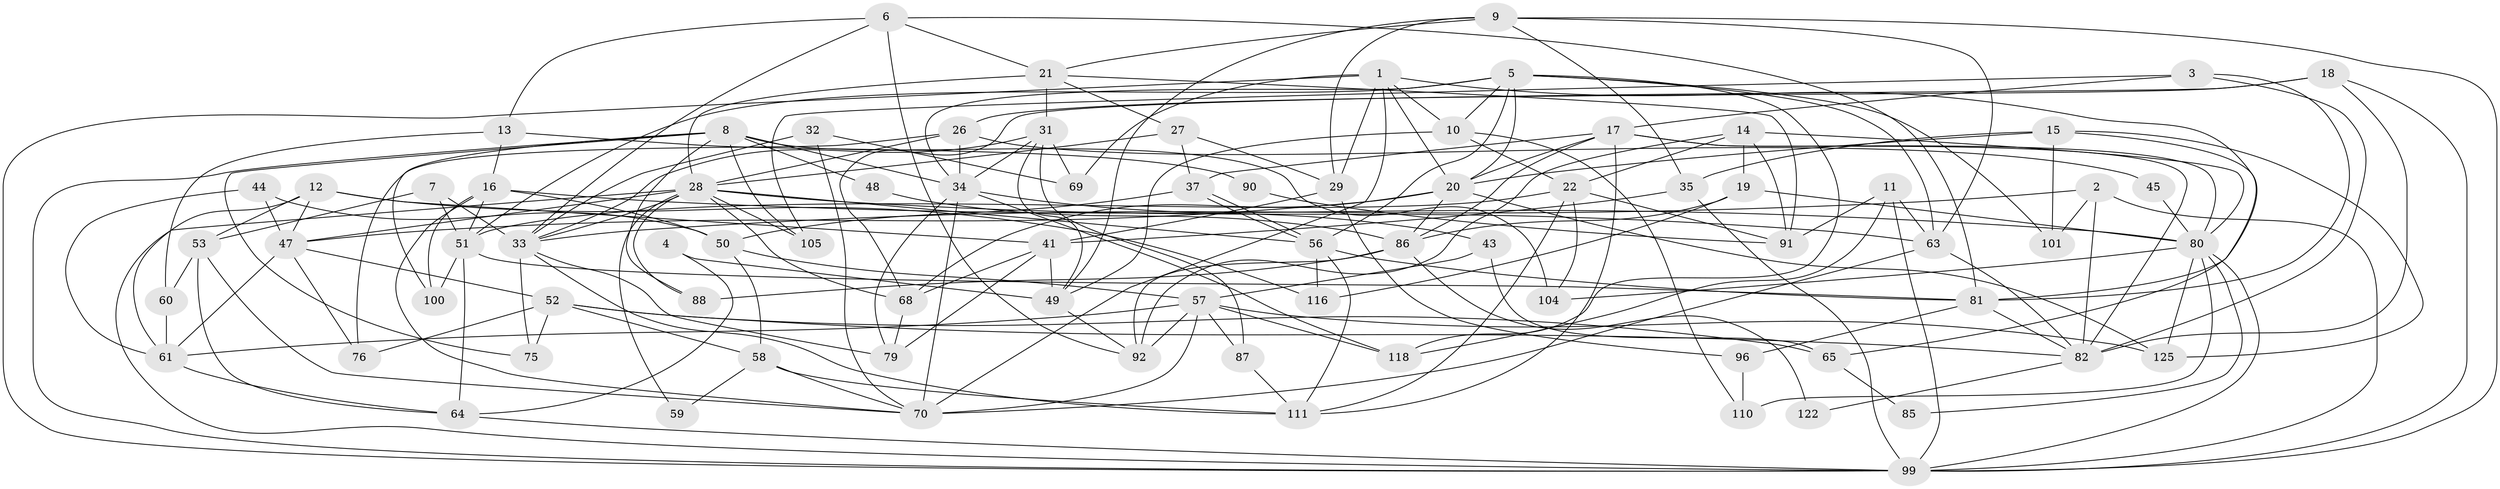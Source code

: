 // original degree distribution, {5: 0.20634920634920634, 4: 0.2222222222222222, 3: 0.30158730158730157, 2: 0.1349206349206349, 6: 0.07936507936507936, 8: 0.023809523809523808, 7: 0.023809523809523808, 9: 0.007936507936507936}
// Generated by graph-tools (version 1.1) at 2025/41/03/06/25 10:41:57]
// undirected, 80 vertices, 200 edges
graph export_dot {
graph [start="1"]
  node [color=gray90,style=filled];
  1 [super="+39"];
  2 [super="+30"];
  3 [super="+38"];
  4;
  5 [super="+36"];
  6 [super="+74"];
  7 [super="+121"];
  8 [super="+24"];
  9 [super="+112"];
  10;
  11 [super="+67"];
  12 [super="+73"];
  13 [super="+62"];
  14 [super="+126"];
  15;
  16 [super="+94"];
  17 [super="+54"];
  18 [super="+23"];
  19 [super="+71"];
  20 [super="+25"];
  21 [super="+108"];
  22 [super="+98"];
  26;
  27 [super="+55"];
  28 [super="+124"];
  29 [super="+103"];
  31 [super="+42"];
  32 [super="+40"];
  33 [super="+89"];
  34 [super="+83"];
  35 [super="+107"];
  37 [super="+93"];
  41 [super="+115"];
  43 [super="+46"];
  44;
  45;
  47 [super="+120"];
  48;
  49 [super="+114"];
  50 [super="+77"];
  51 [super="+117"];
  52 [super="+95"];
  53;
  56 [super="+109"];
  57 [super="+66"];
  58 [super="+119"];
  59;
  60;
  61 [super="+97"];
  63 [super="+78"];
  64 [super="+72"];
  65;
  68 [super="+123"];
  69;
  70;
  75;
  76;
  79;
  80 [super="+102"];
  81 [super="+84"];
  82;
  85;
  86;
  87;
  88;
  90;
  91;
  92 [super="+106"];
  96;
  99 [super="+113"];
  100;
  101;
  104;
  105;
  110;
  111;
  116;
  118;
  122;
  125;
  1 -- 69;
  1 -- 81;
  1 -- 10;
  1 -- 70;
  1 -- 20;
  1 -- 29;
  1 -- 99;
  2 -- 82;
  2 -- 99;
  2 -- 101;
  2 -- 33;
  3 -- 81;
  3 -- 17;
  3 -- 105;
  3 -- 82;
  4 -- 49;
  4 -- 64;
  5 -- 10;
  5 -- 56;
  5 -- 101;
  5 -- 118;
  5 -- 63;
  5 -- 34;
  5 -- 51;
  5 -- 20;
  6 -- 33;
  6 -- 81;
  6 -- 13;
  6 -- 92;
  6 -- 21;
  7 -- 33;
  7 -- 53;
  7 -- 51;
  8 -- 34;
  8 -- 48;
  8 -- 75;
  8 -- 100;
  8 -- 99;
  8 -- 105;
  8 -- 88;
  8 -- 104;
  9 -- 29;
  9 -- 63;
  9 -- 35;
  9 -- 21;
  9 -- 99;
  9 -- 49;
  10 -- 110;
  10 -- 22;
  10 -- 49;
  11 -- 118;
  11 -- 63;
  11 -- 99;
  11 -- 91;
  12 -- 61 [weight=2];
  12 -- 116;
  12 -- 53;
  12 -- 47;
  12 -- 41;
  13 -- 16;
  13 -- 90;
  13 -- 60;
  14 -- 80;
  14 -- 19;
  14 -- 91;
  14 -- 92;
  14 -- 22;
  15 -- 101;
  15 -- 65;
  15 -- 125;
  15 -- 35;
  15 -- 20;
  16 -- 70;
  16 -- 100;
  16 -- 80;
  16 -- 50;
  16 -- 51;
  17 -- 82;
  17 -- 86;
  17 -- 80;
  17 -- 111;
  17 -- 20;
  17 -- 37;
  18 -- 26;
  18 -- 99;
  18 -- 68;
  18 -- 82;
  19 -- 80;
  19 -- 116;
  19 -- 86;
  20 -- 125;
  20 -- 86;
  20 -- 68;
  20 -- 47;
  21 -- 28;
  21 -- 91;
  21 -- 31 [weight=2];
  21 -- 27;
  22 -- 91;
  22 -- 51;
  22 -- 104;
  22 -- 111;
  26 -- 76;
  26 -- 28;
  26 -- 45;
  26 -- 34;
  27 -- 28;
  27 -- 37;
  27 -- 29;
  28 -- 88;
  28 -- 47;
  28 -- 33;
  28 -- 99;
  28 -- 68;
  28 -- 59;
  28 -- 105;
  28 -- 56;
  28 -- 63;
  29 -- 96;
  29 -- 41;
  31 -- 34;
  31 -- 69;
  31 -- 87;
  31 -- 33;
  31 -- 49;
  32 -- 69;
  32 -- 70;
  32 -- 33;
  33 -- 75;
  33 -- 111;
  33 -- 79;
  34 -- 79;
  34 -- 70;
  34 -- 118;
  34 -- 43;
  35 -- 99;
  35 -- 41;
  37 -- 56;
  37 -- 56;
  37 -- 50;
  41 -- 68;
  41 -- 79;
  41 -- 49;
  43 -- 57;
  43 -- 65;
  44 -- 50;
  44 -- 47;
  44 -- 61;
  45 -- 80;
  47 -- 61;
  47 -- 76;
  47 -- 52;
  48 -- 86;
  49 -- 92;
  50 -- 57;
  50 -- 58 [weight=2];
  51 -- 100;
  51 -- 64;
  51 -- 81;
  52 -- 82;
  52 -- 75;
  52 -- 65;
  52 -- 58;
  52 -- 76;
  53 -- 70;
  53 -- 60;
  53 -- 64;
  56 -- 111;
  56 -- 116;
  56 -- 81;
  57 -- 61;
  57 -- 125;
  57 -- 118;
  57 -- 70;
  57 -- 87;
  57 -- 92;
  58 -- 59;
  58 -- 70;
  58 -- 111;
  60 -- 61;
  61 -- 64;
  63 -- 82;
  63 -- 70;
  64 -- 99;
  65 -- 85;
  68 -- 79;
  80 -- 125;
  80 -- 85;
  80 -- 99;
  80 -- 104;
  80 -- 110;
  81 -- 82;
  81 -- 96;
  82 -- 122;
  86 -- 88;
  86 -- 92;
  86 -- 122;
  87 -- 111;
  90 -- 91;
  96 -- 110;
}
